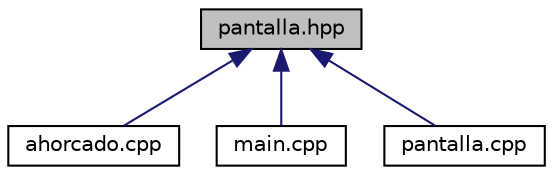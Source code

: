 digraph "pantalla.hpp"
{
 // LATEX_PDF_SIZE
  edge [fontname="Helvetica",fontsize="10",labelfontname="Helvetica",labelfontsize="10"];
  node [fontname="Helvetica",fontsize="10",shape=record];
  Node1 [label="pantalla.hpp",height=0.2,width=0.4,color="black", fillcolor="grey75", style="filled", fontcolor="black",tooltip="Funciones de pantalla."];
  Node1 -> Node2 [dir="back",color="midnightblue",fontsize="10",style="solid",fontname="Helvetica"];
  Node2 [label="ahorcado.cpp",height=0.2,width=0.4,color="black", fillcolor="white", style="filled",URL="$ahorcado_8cpp.html",tooltip=" "];
  Node1 -> Node3 [dir="back",color="midnightblue",fontsize="10",style="solid",fontname="Helvetica"];
  Node3 [label="main.cpp",height=0.2,width=0.4,color="black", fillcolor="white", style="filled",URL="$main_8cpp.html",tooltip=" "];
  Node1 -> Node4 [dir="back",color="midnightblue",fontsize="10",style="solid",fontname="Helvetica"];
  Node4 [label="pantalla.cpp",height=0.2,width=0.4,color="black", fillcolor="white", style="filled",URL="$pantalla_8cpp.html",tooltip=" "];
}
